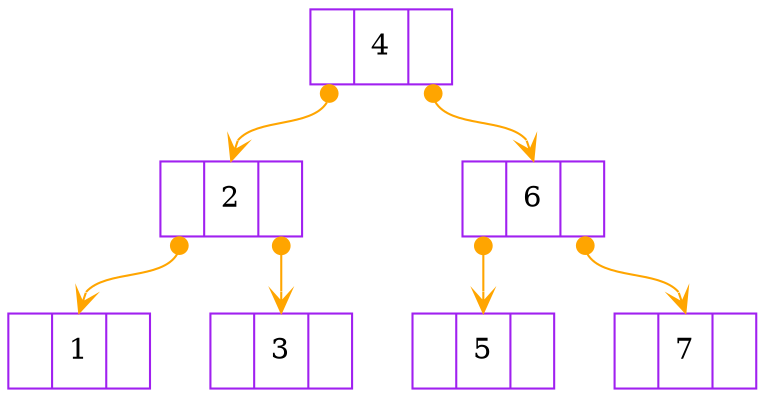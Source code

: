 digraph ABC {

  //rankdir=LR;
  
  node [shape=record,color=purple];
  edge [arrowhead=vee, arrowtail=dot, color=orange, dir=both, taiclip=false];
  
  nodesep=0.4;
  ranksep=0.5;


  A [label="<left> | <data> 1 | <right>"];
  B [label="<left> | <data> 2 | <right>"];
  C [label="<left> | <data> 3 | <right>"];
  D [label="<left> | <data> 4 | <right>"];
  E [label="<left> | <data> 5 | <right>"];
  F [label="<left> | <data> 6 | <right>"];
  G [label="<left> | <data> 7 | <right>"];


  D:left -> B:data;
  D:right -> F:data;
  
  B:left -> A:data;
  B:right -> C:data;
  
  F:left -> E:data;
  F:right -> G:data;
}
